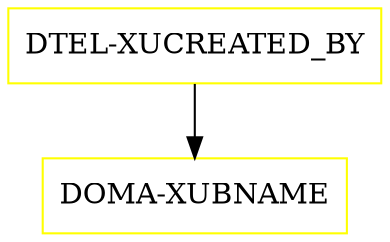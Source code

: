 digraph G {
  "DTEL-XUCREATED_BY" [shape=box,color=yellow];
  "DOMA-XUBNAME" [shape=box,color=yellow,URL="./DOMA_XUBNAME.html"];
  "DTEL-XUCREATED_BY" -> "DOMA-XUBNAME";
}
